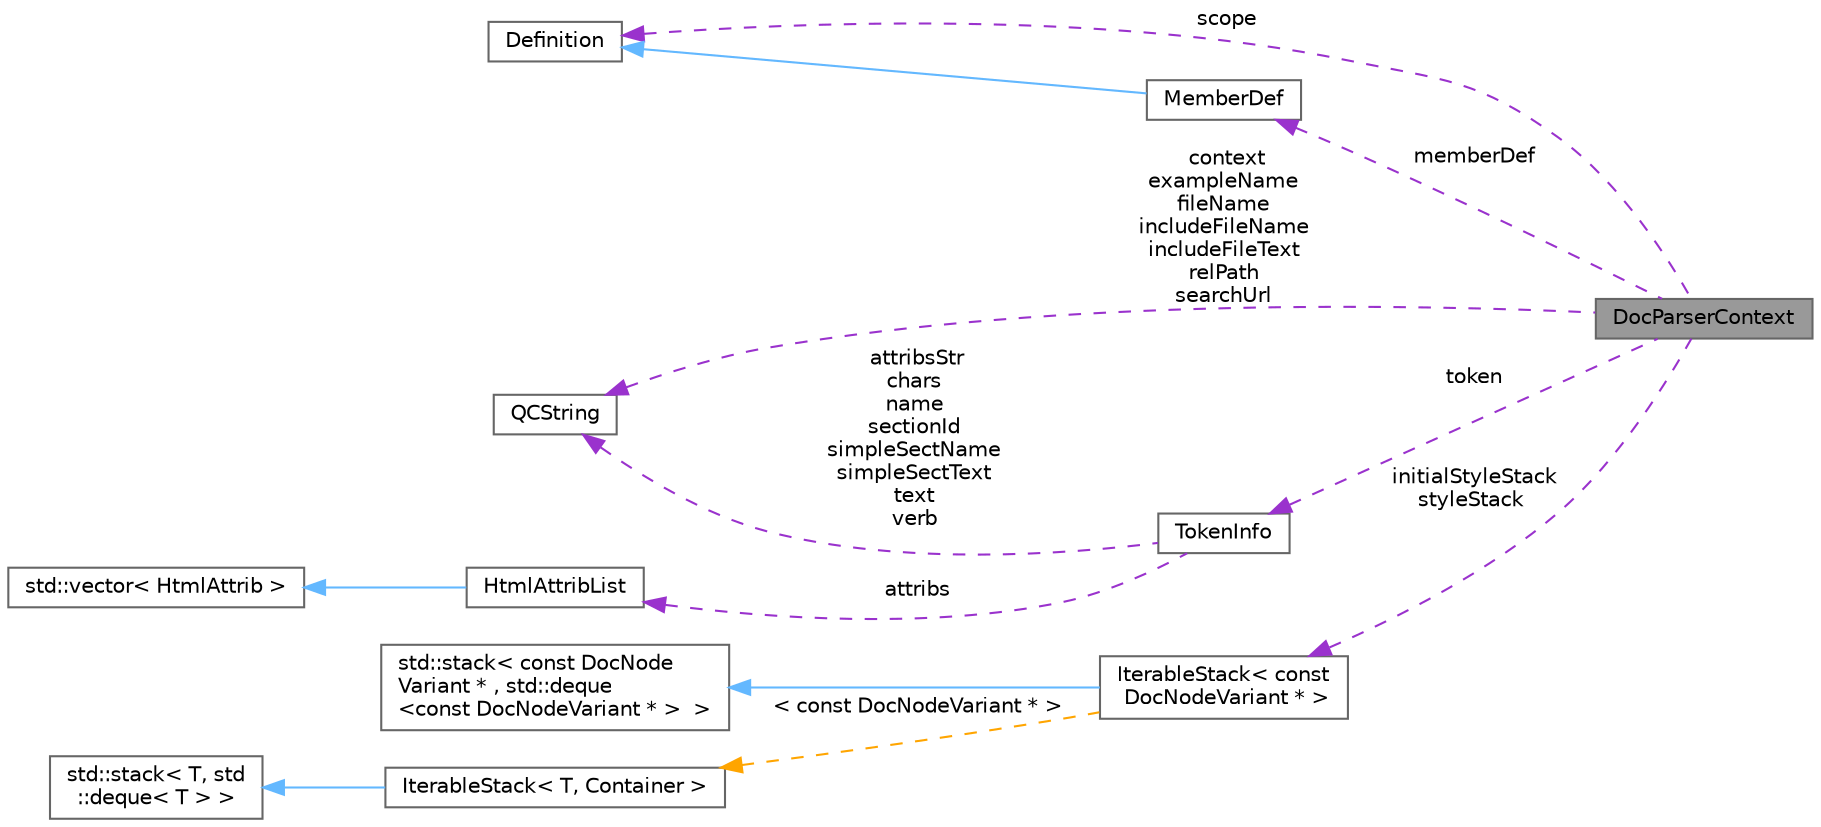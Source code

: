 digraph "DocParserContext"
{
 // INTERACTIVE_SVG=YES
 // LATEX_PDF_SIZE
  bgcolor="transparent";
  edge [fontname=Helvetica,fontsize=10,labelfontname=Helvetica,labelfontsize=10];
  node [fontname=Helvetica,fontsize=10,shape=box,height=0.2,width=0.4];
  rankdir="LR";
  Node1 [label="DocParserContext",height=0.2,width=0.4,color="gray40", fillcolor="grey60", style="filled", fontcolor="black",tooltip="Parser's context to store all global variables."];
  Node2 -> Node1 [dir="back",color="darkorchid3",style="dashed",label=" scope" ];
  Node2 [label="Definition",height=0.2,width=0.4,color="gray40", fillcolor="white", style="filled",URL="$d5/dcc/class_definition.html",tooltip="The common base class of all entity definitions found in the sources."];
  Node3 -> Node1 [dir="back",color="darkorchid3",style="dashed",label=" context\nexampleName\nfileName\nincludeFileName\nincludeFileText\nrelPath\nsearchUrl" ];
  Node3 [label="QCString",height=0.2,width=0.4,color="gray40", fillcolor="white", style="filled",URL="$d9/d45/class_q_c_string.html",tooltip="This is an alternative implementation of QCString."];
  Node4 -> Node1 [dir="back",color="darkorchid3",style="dashed",label=" initialStyleStack\nstyleStack" ];
  Node4 [label="IterableStack\< const\l DocNodeVariant * \>",height=0.2,width=0.4,color="gray40", fillcolor="white", style="filled",URL="$d9/d82/class_iterable_stack.html",tooltip=" "];
  Node5 -> Node4 [dir="back",color="steelblue1",style="solid"];
  Node5 [label="std::stack\< const DocNode\lVariant * , std::deque\l\<const DocNodeVariant * \>  \>",height=0.2,width=0.4,color="gray40", fillcolor="white", style="filled",tooltip=" "];
  Node6 -> Node4 [dir="back",color="orange",style="dashed",label=" \< const DocNodeVariant * \>" ];
  Node6 [label="IterableStack\< T, Container \>",height=0.2,width=0.4,color="gray40", fillcolor="white", style="filled",URL="$d9/d82/class_iterable_stack.html",tooltip=" "];
  Node7 -> Node6 [dir="back",color="steelblue1",style="solid"];
  Node7 [label="std::stack\< T, std\l::deque\< T \> \>",height=0.2,width=0.4,color="gray40", fillcolor="white", style="filled",tooltip=" "];
  Node8 -> Node1 [dir="back",color="darkorchid3",style="dashed",label=" memberDef" ];
  Node8 [label="MemberDef",height=0.2,width=0.4,color="gray40", fillcolor="white", style="filled",URL="$da/d09/class_member_def.html",tooltip="A model of a class/file/namespace member symbol."];
  Node2 -> Node8 [dir="back",color="steelblue1",style="solid"];
  Node9 -> Node1 [dir="back",color="darkorchid3",style="dashed",label=" token" ];
  Node9 [label="TokenInfo",height=0.2,width=0.4,color="gray40", fillcolor="white", style="filled",URL="$d6/df4/struct_token_info.html",tooltip="Data associated with a token used by the comment block parser."];
  Node3 -> Node9 [dir="back",color="darkorchid3",style="dashed",label=" attribsStr\nchars\nname\nsectionId\nsimpleSectName\nsimpleSectText\ntext\nverb" ];
  Node10 -> Node9 [dir="back",color="darkorchid3",style="dashed",label=" attribs" ];
  Node10 [label="HtmlAttribList",height=0.2,width=0.4,color="gray40", fillcolor="white", style="filled",URL="$db/d4d/class_html_attrib_list.html",tooltip="Class representing a list of HTML attributes."];
  Node11 -> Node10 [dir="back",color="steelblue1",style="solid"];
  Node11 [label="std::vector\< HtmlAttrib \>",height=0.2,width=0.4,color="gray40", fillcolor="white", style="filled",tooltip=" "];
}
